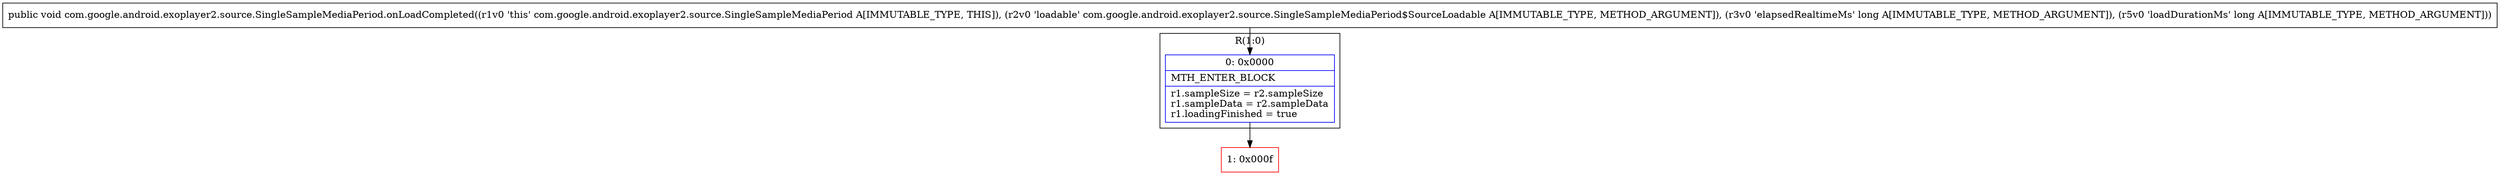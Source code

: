 digraph "CFG forcom.google.android.exoplayer2.source.SingleSampleMediaPeriod.onLoadCompleted(Lcom\/google\/android\/exoplayer2\/source\/SingleSampleMediaPeriod$SourceLoadable;JJ)V" {
subgraph cluster_Region_866556593 {
label = "R(1:0)";
node [shape=record,color=blue];
Node_0 [shape=record,label="{0\:\ 0x0000|MTH_ENTER_BLOCK\l|r1.sampleSize = r2.sampleSize\lr1.sampleData = r2.sampleData\lr1.loadingFinished = true\l}"];
}
Node_1 [shape=record,color=red,label="{1\:\ 0x000f}"];
MethodNode[shape=record,label="{public void com.google.android.exoplayer2.source.SingleSampleMediaPeriod.onLoadCompleted((r1v0 'this' com.google.android.exoplayer2.source.SingleSampleMediaPeriod A[IMMUTABLE_TYPE, THIS]), (r2v0 'loadable' com.google.android.exoplayer2.source.SingleSampleMediaPeriod$SourceLoadable A[IMMUTABLE_TYPE, METHOD_ARGUMENT]), (r3v0 'elapsedRealtimeMs' long A[IMMUTABLE_TYPE, METHOD_ARGUMENT]), (r5v0 'loadDurationMs' long A[IMMUTABLE_TYPE, METHOD_ARGUMENT])) }"];
MethodNode -> Node_0;
Node_0 -> Node_1;
}

